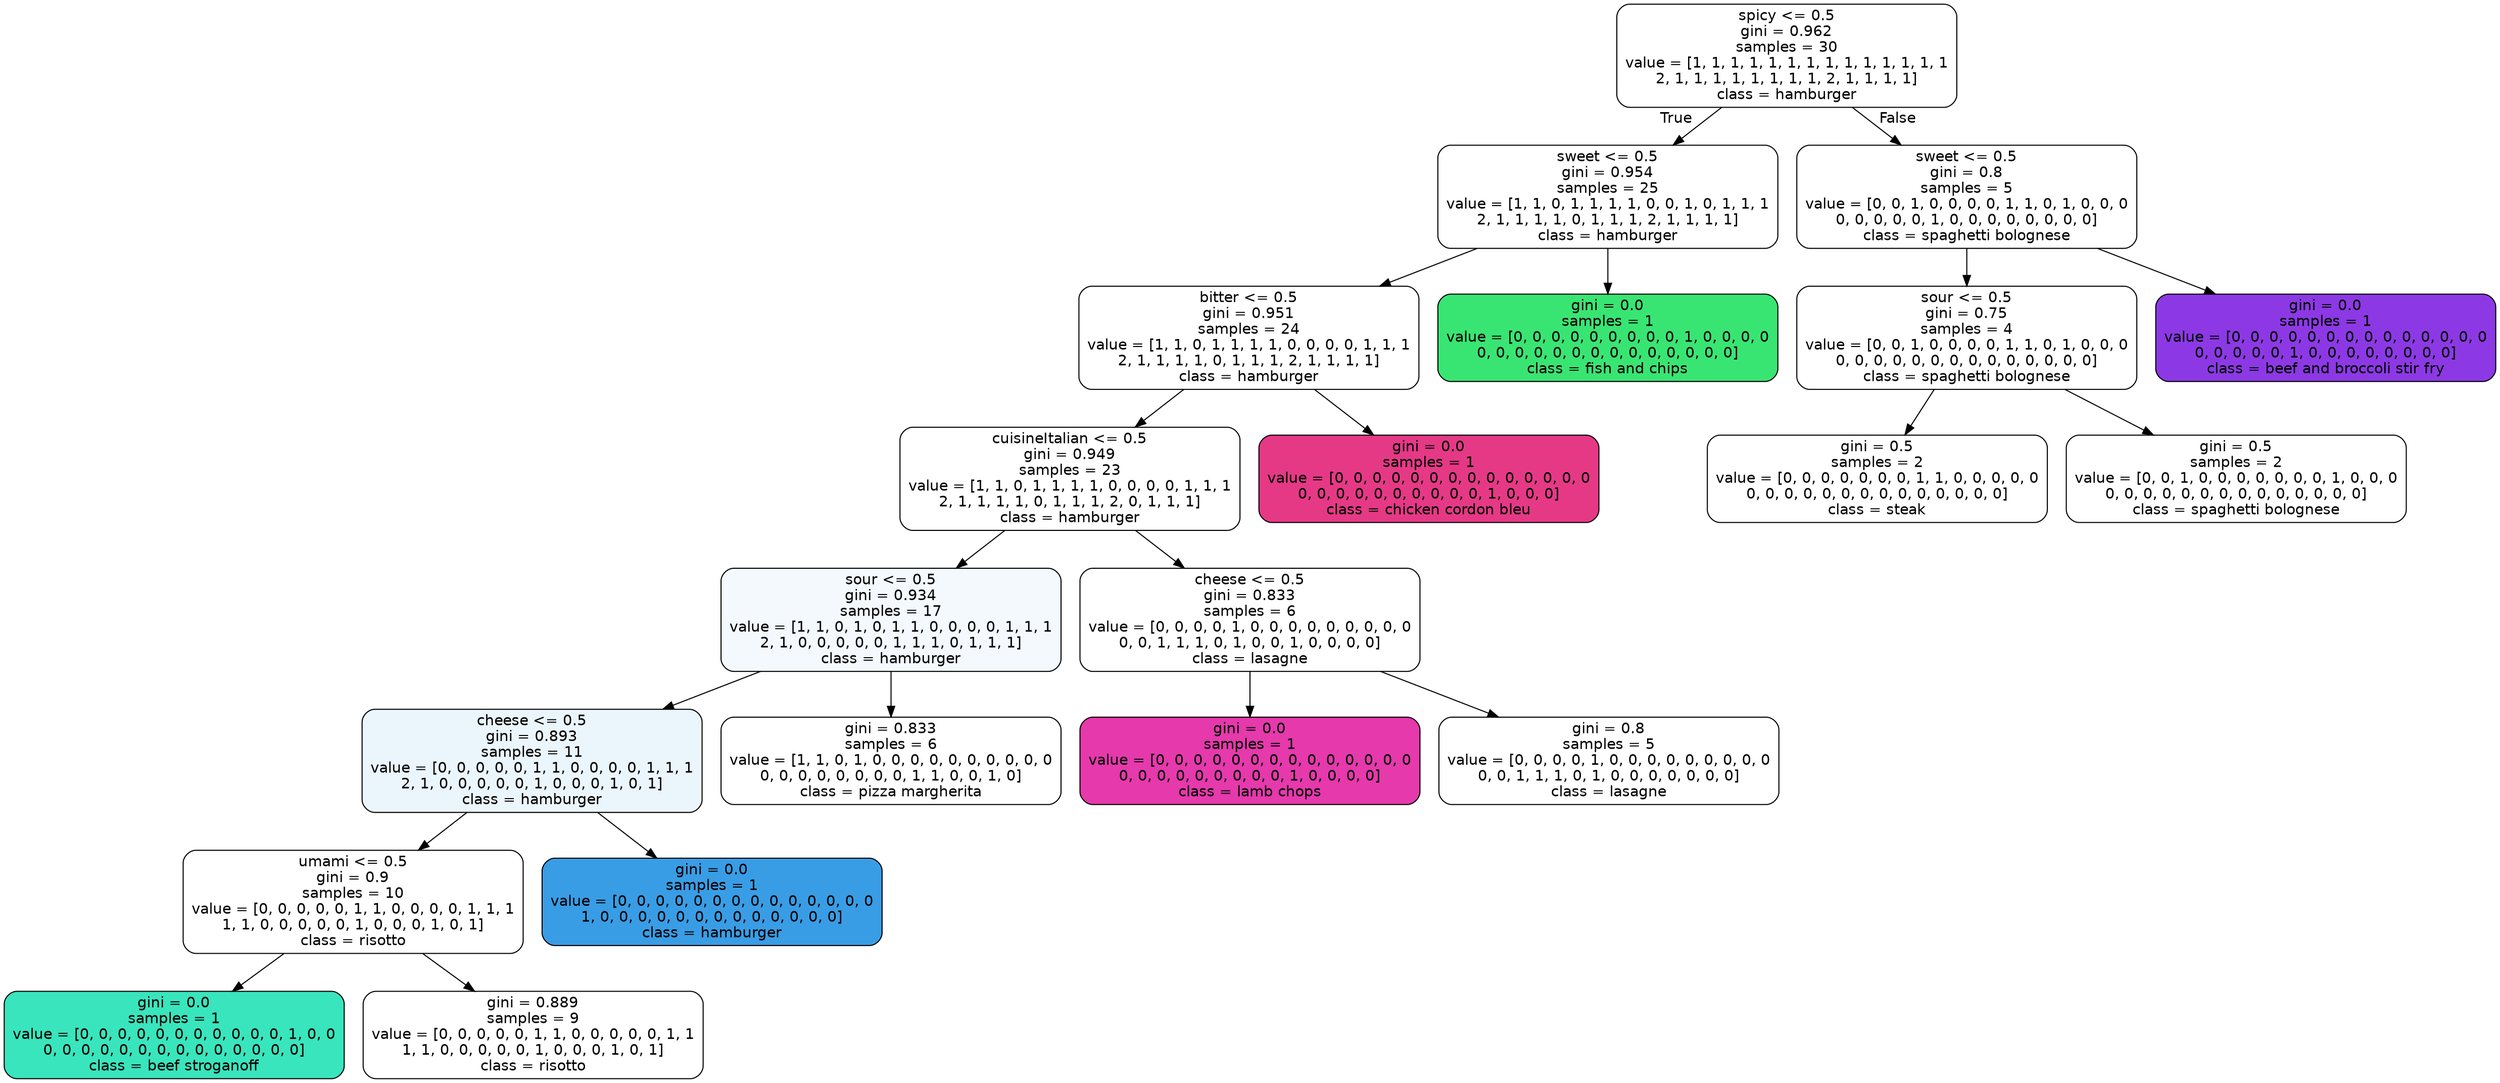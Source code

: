 digraph Tree {
node [shape=box, style="filled, rounded", color="black", fontname="helvetica"] ;
edge [fontname="helvetica"] ;
0 [label="spicy <= 0.5\ngini = 0.962\nsamples = 30\nvalue = [1, 1, 1, 1, 1, 1, 1, 1, 1, 1, 1, 1, 1, 1\n2, 1, 1, 1, 1, 1, 1, 1, 1, 2, 1, 1, 1, 1]\nclass = hamburger", fillcolor="#ffffff"] ;
1 [label="sweet <= 0.5\ngini = 0.954\nsamples = 25\nvalue = [1, 1, 0, 1, 1, 1, 1, 0, 0, 1, 0, 1, 1, 1\n2, 1, 1, 1, 1, 0, 1, 1, 1, 2, 1, 1, 1, 1]\nclass = hamburger", fillcolor="#ffffff"] ;
0 -> 1 [labeldistance=2.5, labelangle=45, headlabel="True"] ;
2 [label="bitter <= 0.5\ngini = 0.951\nsamples = 24\nvalue = [1, 1, 0, 1, 1, 1, 1, 0, 0, 0, 0, 1, 1, 1\n2, 1, 1, 1, 1, 0, 1, 1, 1, 2, 1, 1, 1, 1]\nclass = hamburger", fillcolor="#ffffff"] ;
1 -> 2 ;
3 [label="cuisineItalian <= 0.5\ngini = 0.949\nsamples = 23\nvalue = [1, 1, 0, 1, 1, 1, 1, 0, 0, 0, 0, 1, 1, 1\n2, 1, 1, 1, 1, 0, 1, 1, 1, 2, 0, 1, 1, 1]\nclass = hamburger", fillcolor="#ffffff"] ;
2 -> 3 ;
4 [label="sour <= 0.5\ngini = 0.934\nsamples = 17\nvalue = [1, 1, 0, 1, 0, 1, 1, 0, 0, 0, 0, 1, 1, 1\n2, 1, 0, 0, 0, 0, 0, 1, 1, 1, 0, 1, 1, 1]\nclass = hamburger", fillcolor="#f3f9fd"] ;
3 -> 4 ;
5 [label="cheese <= 0.5\ngini = 0.893\nsamples = 11\nvalue = [0, 0, 0, 0, 0, 1, 1, 0, 0, 0, 0, 1, 1, 1\n2, 1, 0, 0, 0, 0, 0, 1, 0, 0, 0, 1, 0, 1]\nclass = hamburger", fillcolor="#ebf5fc"] ;
4 -> 5 ;
6 [label="umami <= 0.5\ngini = 0.9\nsamples = 10\nvalue = [0, 0, 0, 0, 0, 1, 1, 0, 0, 0, 0, 1, 1, 1\n1, 1, 0, 0, 0, 0, 0, 1, 0, 0, 0, 1, 0, 1]\nclass = risotto", fillcolor="#ffffff"] ;
5 -> 6 ;
7 [label="gini = 0.0\nsamples = 1\nvalue = [0, 0, 0, 0, 0, 0, 0, 0, 0, 0, 0, 1, 0, 0\n0, 0, 0, 0, 0, 0, 0, 0, 0, 0, 0, 0, 0, 0]\nclass = beef stroganoff", fillcolor="#39e5bd"] ;
6 -> 7 ;
8 [label="gini = 0.889\nsamples = 9\nvalue = [0, 0, 0, 0, 0, 1, 1, 0, 0, 0, 0, 0, 1, 1\n1, 1, 0, 0, 0, 0, 0, 1, 0, 0, 0, 1, 0, 1]\nclass = risotto", fillcolor="#ffffff"] ;
6 -> 8 ;
9 [label="gini = 0.0\nsamples = 1\nvalue = [0, 0, 0, 0, 0, 0, 0, 0, 0, 0, 0, 0, 0, 0\n1, 0, 0, 0, 0, 0, 0, 0, 0, 0, 0, 0, 0, 0]\nclass = hamburger", fillcolor="#399de5"] ;
5 -> 9 ;
10 [label="gini = 0.833\nsamples = 6\nvalue = [1, 1, 0, 1, 0, 0, 0, 0, 0, 0, 0, 0, 0, 0\n0, 0, 0, 0, 0, 0, 0, 0, 1, 1, 0, 0, 1, 0]\nclass = pizza margherita", fillcolor="#ffffff"] ;
4 -> 10 ;
11 [label="cheese <= 0.5\ngini = 0.833\nsamples = 6\nvalue = [0, 0, 0, 0, 1, 0, 0, 0, 0, 0, 0, 0, 0, 0\n0, 0, 1, 1, 1, 0, 1, 0, 0, 1, 0, 0, 0, 0]\nclass = lasagne", fillcolor="#ffffff"] ;
3 -> 11 ;
12 [label="gini = 0.0\nsamples = 1\nvalue = [0, 0, 0, 0, 0, 0, 0, 0, 0, 0, 0, 0, 0, 0\n0, 0, 0, 0, 0, 0, 0, 0, 0, 1, 0, 0, 0, 0]\nclass = lamb chops", fillcolor="#e539ac"] ;
11 -> 12 ;
13 [label="gini = 0.8\nsamples = 5\nvalue = [0, 0, 0, 0, 1, 0, 0, 0, 0, 0, 0, 0, 0, 0\n0, 0, 1, 1, 1, 0, 1, 0, 0, 0, 0, 0, 0, 0]\nclass = lasagne", fillcolor="#ffffff"] ;
11 -> 13 ;
14 [label="gini = 0.0\nsamples = 1\nvalue = [0, 0, 0, 0, 0, 0, 0, 0, 0, 0, 0, 0, 0, 0\n0, 0, 0, 0, 0, 0, 0, 0, 0, 0, 1, 0, 0, 0]\nclass = chicken cordon bleu", fillcolor="#e53986"] ;
2 -> 14 ;
15 [label="gini = 0.0\nsamples = 1\nvalue = [0, 0, 0, 0, 0, 0, 0, 0, 0, 1, 0, 0, 0, 0\n0, 0, 0, 0, 0, 0, 0, 0, 0, 0, 0, 0, 0, 0]\nclass = fish and chips", fillcolor="#39e572"] ;
1 -> 15 ;
16 [label="sweet <= 0.5\ngini = 0.8\nsamples = 5\nvalue = [0, 0, 1, 0, 0, 0, 0, 1, 1, 0, 1, 0, 0, 0\n0, 0, 0, 0, 0, 1, 0, 0, 0, 0, 0, 0, 0, 0]\nclass = spaghetti bolognese", fillcolor="#ffffff"] ;
0 -> 16 [labeldistance=2.5, labelangle=-45, headlabel="False"] ;
17 [label="sour <= 0.5\ngini = 0.75\nsamples = 4\nvalue = [0, 0, 1, 0, 0, 0, 0, 1, 1, 0, 1, 0, 0, 0\n0, 0, 0, 0, 0, 0, 0, 0, 0, 0, 0, 0, 0, 0]\nclass = spaghetti bolognese", fillcolor="#ffffff"] ;
16 -> 17 ;
18 [label="gini = 0.5\nsamples = 2\nvalue = [0, 0, 0, 0, 0, 0, 0, 1, 1, 0, 0, 0, 0, 0\n0, 0, 0, 0, 0, 0, 0, 0, 0, 0, 0, 0, 0, 0]\nclass = steak", fillcolor="#ffffff"] ;
17 -> 18 ;
19 [label="gini = 0.5\nsamples = 2\nvalue = [0, 0, 1, 0, 0, 0, 0, 0, 0, 0, 1, 0, 0, 0\n0, 0, 0, 0, 0, 0, 0, 0, 0, 0, 0, 0, 0, 0]\nclass = spaghetti bolognese", fillcolor="#ffffff"] ;
17 -> 19 ;
20 [label="gini = 0.0\nsamples = 1\nvalue = [0, 0, 0, 0, 0, 0, 0, 0, 0, 0, 0, 0, 0, 0\n0, 0, 0, 0, 0, 1, 0, 0, 0, 0, 0, 0, 0, 0]\nclass = beef and broccoli stir fry", fillcolor="#8c39e5"] ;
16 -> 20 ;
}